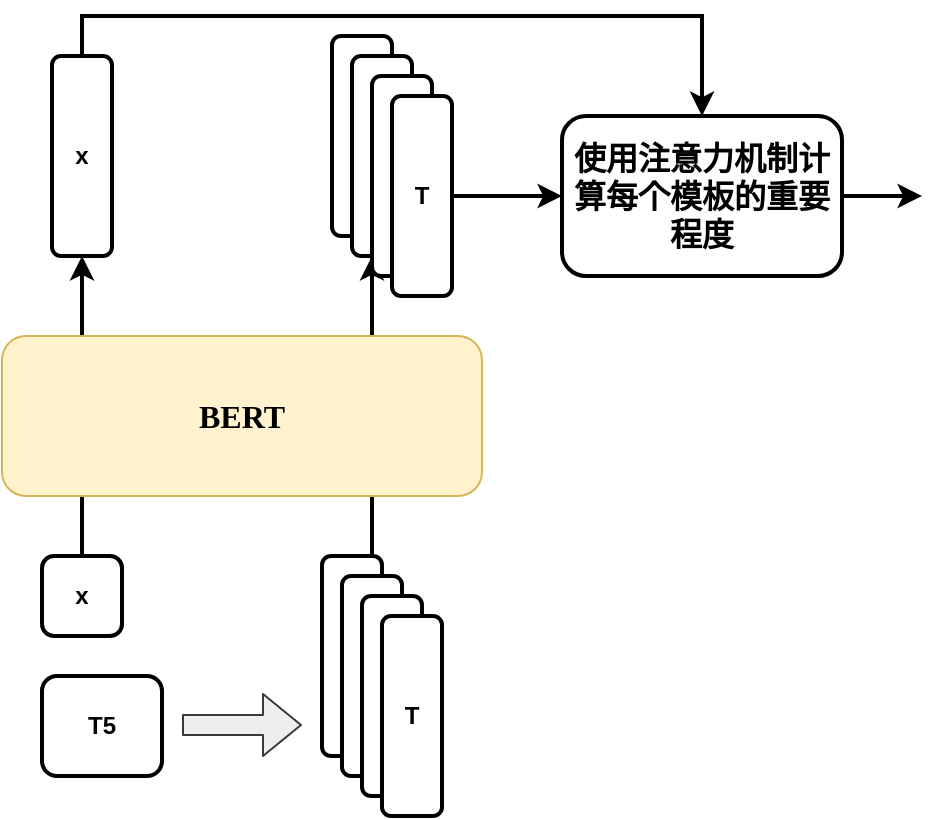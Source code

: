 <mxfile version="15.3.1" type="github">
  <diagram id="1mfJdlVurGDbP7FLfDci" name="第 1 页">
    <mxGraphModel dx="1422" dy="762" grid="1" gridSize="10" guides="1" tooltips="1" connect="1" arrows="1" fold="1" page="1" pageScale="1" pageWidth="1600" pageHeight="900" math="0" shadow="0">
      <root>
        <mxCell id="0" />
        <mxCell id="1" parent="0" />
        <mxCell id="YfetKJF9J0pHeLQi8H_J-13" style="edgeStyle=orthogonalEdgeStyle;rounded=0;orthogonalLoop=1;jettySize=auto;html=1;strokeWidth=2;" edge="1" parent="1" source="YfetKJF9J0pHeLQi8H_J-12">
          <mxGeometry relative="1" as="geometry">
            <mxPoint x="520" y="240" as="targetPoint" />
          </mxGeometry>
        </mxCell>
        <mxCell id="YfetKJF9J0pHeLQi8H_J-14" style="edgeStyle=orthogonalEdgeStyle;rounded=0;orthogonalLoop=1;jettySize=auto;html=1;strokeWidth=2;" edge="1" parent="1" source="YfetKJF9J0pHeLQi8H_J-7">
          <mxGeometry relative="1" as="geometry">
            <mxPoint x="665" y="240" as="targetPoint" />
          </mxGeometry>
        </mxCell>
        <mxCell id="YfetKJF9J0pHeLQi8H_J-1" value="&lt;b&gt;&lt;font face=&quot;Times New Roman&quot; style=&quot;font-size: 16px&quot;&gt;BERT&lt;/font&gt;&lt;/b&gt;" style="rounded=1;whiteSpace=wrap;html=1;fillColor=#fff2cc;strokeColor=#d6b656;" vertex="1" parent="1">
          <mxGeometry x="480" y="280" width="240" height="80" as="geometry" />
        </mxCell>
        <mxCell id="YfetKJF9J0pHeLQi8H_J-4" value="T5" style="rounded=1;whiteSpace=wrap;html=1;strokeWidth=2;fontStyle=1" vertex="1" parent="1">
          <mxGeometry x="500" y="450" width="60" height="50" as="geometry" />
        </mxCell>
        <mxCell id="YfetKJF9J0pHeLQi8H_J-5" value="" style="rounded=1;whiteSpace=wrap;html=1;strokeWidth=2;fontStyle=1" vertex="1" parent="1">
          <mxGeometry x="640" y="390" width="30" height="100" as="geometry" />
        </mxCell>
        <mxCell id="YfetKJF9J0pHeLQi8H_J-7" value="" style="rounded=1;whiteSpace=wrap;html=1;strokeWidth=2;fontStyle=1" vertex="1" parent="1">
          <mxGeometry x="650" y="400" width="30" height="100" as="geometry" />
        </mxCell>
        <mxCell id="YfetKJF9J0pHeLQi8H_J-8" value="" style="rounded=1;whiteSpace=wrap;html=1;strokeWidth=2;fontStyle=1" vertex="1" parent="1">
          <mxGeometry x="660" y="410" width="30" height="100" as="geometry" />
        </mxCell>
        <mxCell id="YfetKJF9J0pHeLQi8H_J-11" value="T" style="rounded=1;whiteSpace=wrap;html=1;strokeWidth=2;fontStyle=1" vertex="1" parent="1">
          <mxGeometry x="670" y="420" width="30" height="100" as="geometry" />
        </mxCell>
        <mxCell id="YfetKJF9J0pHeLQi8H_J-12" value="x" style="rounded=1;whiteSpace=wrap;html=1;strokeWidth=2;fontStyle=1" vertex="1" parent="1">
          <mxGeometry x="500" y="390" width="40" height="40" as="geometry" />
        </mxCell>
        <mxCell id="YfetKJF9J0pHeLQi8H_J-15" value="" style="rounded=1;whiteSpace=wrap;html=1;fontStyle=1;strokeWidth=2;" vertex="1" parent="1">
          <mxGeometry x="645" y="130" width="30" height="100" as="geometry" />
        </mxCell>
        <mxCell id="YfetKJF9J0pHeLQi8H_J-16" value="" style="rounded=1;whiteSpace=wrap;html=1;fontStyle=1;strokeWidth=2;" vertex="1" parent="1">
          <mxGeometry x="655" y="140" width="30" height="100" as="geometry" />
        </mxCell>
        <mxCell id="YfetKJF9J0pHeLQi8H_J-17" value="" style="rounded=1;whiteSpace=wrap;html=1;fontStyle=1;strokeWidth=2;" vertex="1" parent="1">
          <mxGeometry x="665" y="150" width="30" height="100" as="geometry" />
        </mxCell>
        <mxCell id="YfetKJF9J0pHeLQi8H_J-23" style="edgeStyle=orthogonalEdgeStyle;rounded=0;orthogonalLoop=1;jettySize=auto;html=1;entryX=0;entryY=0.5;entryDx=0;entryDy=0;strokeWidth=2;" edge="1" parent="1" source="YfetKJF9J0pHeLQi8H_J-18" target="YfetKJF9J0pHeLQi8H_J-21">
          <mxGeometry relative="1" as="geometry" />
        </mxCell>
        <mxCell id="YfetKJF9J0pHeLQi8H_J-18" value="T" style="rounded=1;whiteSpace=wrap;html=1;fontStyle=1;strokeWidth=2;" vertex="1" parent="1">
          <mxGeometry x="675" y="160" width="30" height="100" as="geometry" />
        </mxCell>
        <mxCell id="YfetKJF9J0pHeLQi8H_J-24" style="edgeStyle=orthogonalEdgeStyle;rounded=0;orthogonalLoop=1;jettySize=auto;html=1;strokeWidth=2;entryX=0.5;entryY=0;entryDx=0;entryDy=0;" edge="1" parent="1" source="YfetKJF9J0pHeLQi8H_J-19" target="YfetKJF9J0pHeLQi8H_J-21">
          <mxGeometry relative="1" as="geometry">
            <mxPoint x="520" y="80" as="targetPoint" />
            <Array as="points">
              <mxPoint x="520" y="120" />
              <mxPoint x="830" y="120" />
            </Array>
          </mxGeometry>
        </mxCell>
        <mxCell id="YfetKJF9J0pHeLQi8H_J-19" value="x" style="rounded=1;whiteSpace=wrap;html=1;fontStyle=1;strokeWidth=2;" vertex="1" parent="1">
          <mxGeometry x="505" y="140" width="30" height="100" as="geometry" />
        </mxCell>
        <mxCell id="YfetKJF9J0pHeLQi8H_J-20" value="" style="shape=flexArrow;endArrow=classic;html=1;fillColor=#eeeeee;strokeColor=#36393d;" edge="1" parent="1">
          <mxGeometry width="50" height="50" relative="1" as="geometry">
            <mxPoint x="570" y="474.5" as="sourcePoint" />
            <mxPoint x="630" y="474.5" as="targetPoint" />
          </mxGeometry>
        </mxCell>
        <mxCell id="YfetKJF9J0pHeLQi8H_J-25" style="edgeStyle=orthogonalEdgeStyle;rounded=0;orthogonalLoop=1;jettySize=auto;html=1;fontSize=16;strokeWidth=2;" edge="1" parent="1" source="YfetKJF9J0pHeLQi8H_J-21">
          <mxGeometry relative="1" as="geometry">
            <mxPoint x="940" y="210" as="targetPoint" />
          </mxGeometry>
        </mxCell>
        <mxCell id="YfetKJF9J0pHeLQi8H_J-21" value="使用注意力机制计算每个模板的重要程度" style="rounded=1;whiteSpace=wrap;html=1;strokeWidth=2;strokeColor=default;fontStyle=1;fontSize=16;" vertex="1" parent="1">
          <mxGeometry x="760" y="170" width="140" height="80" as="geometry" />
        </mxCell>
      </root>
    </mxGraphModel>
  </diagram>
</mxfile>
